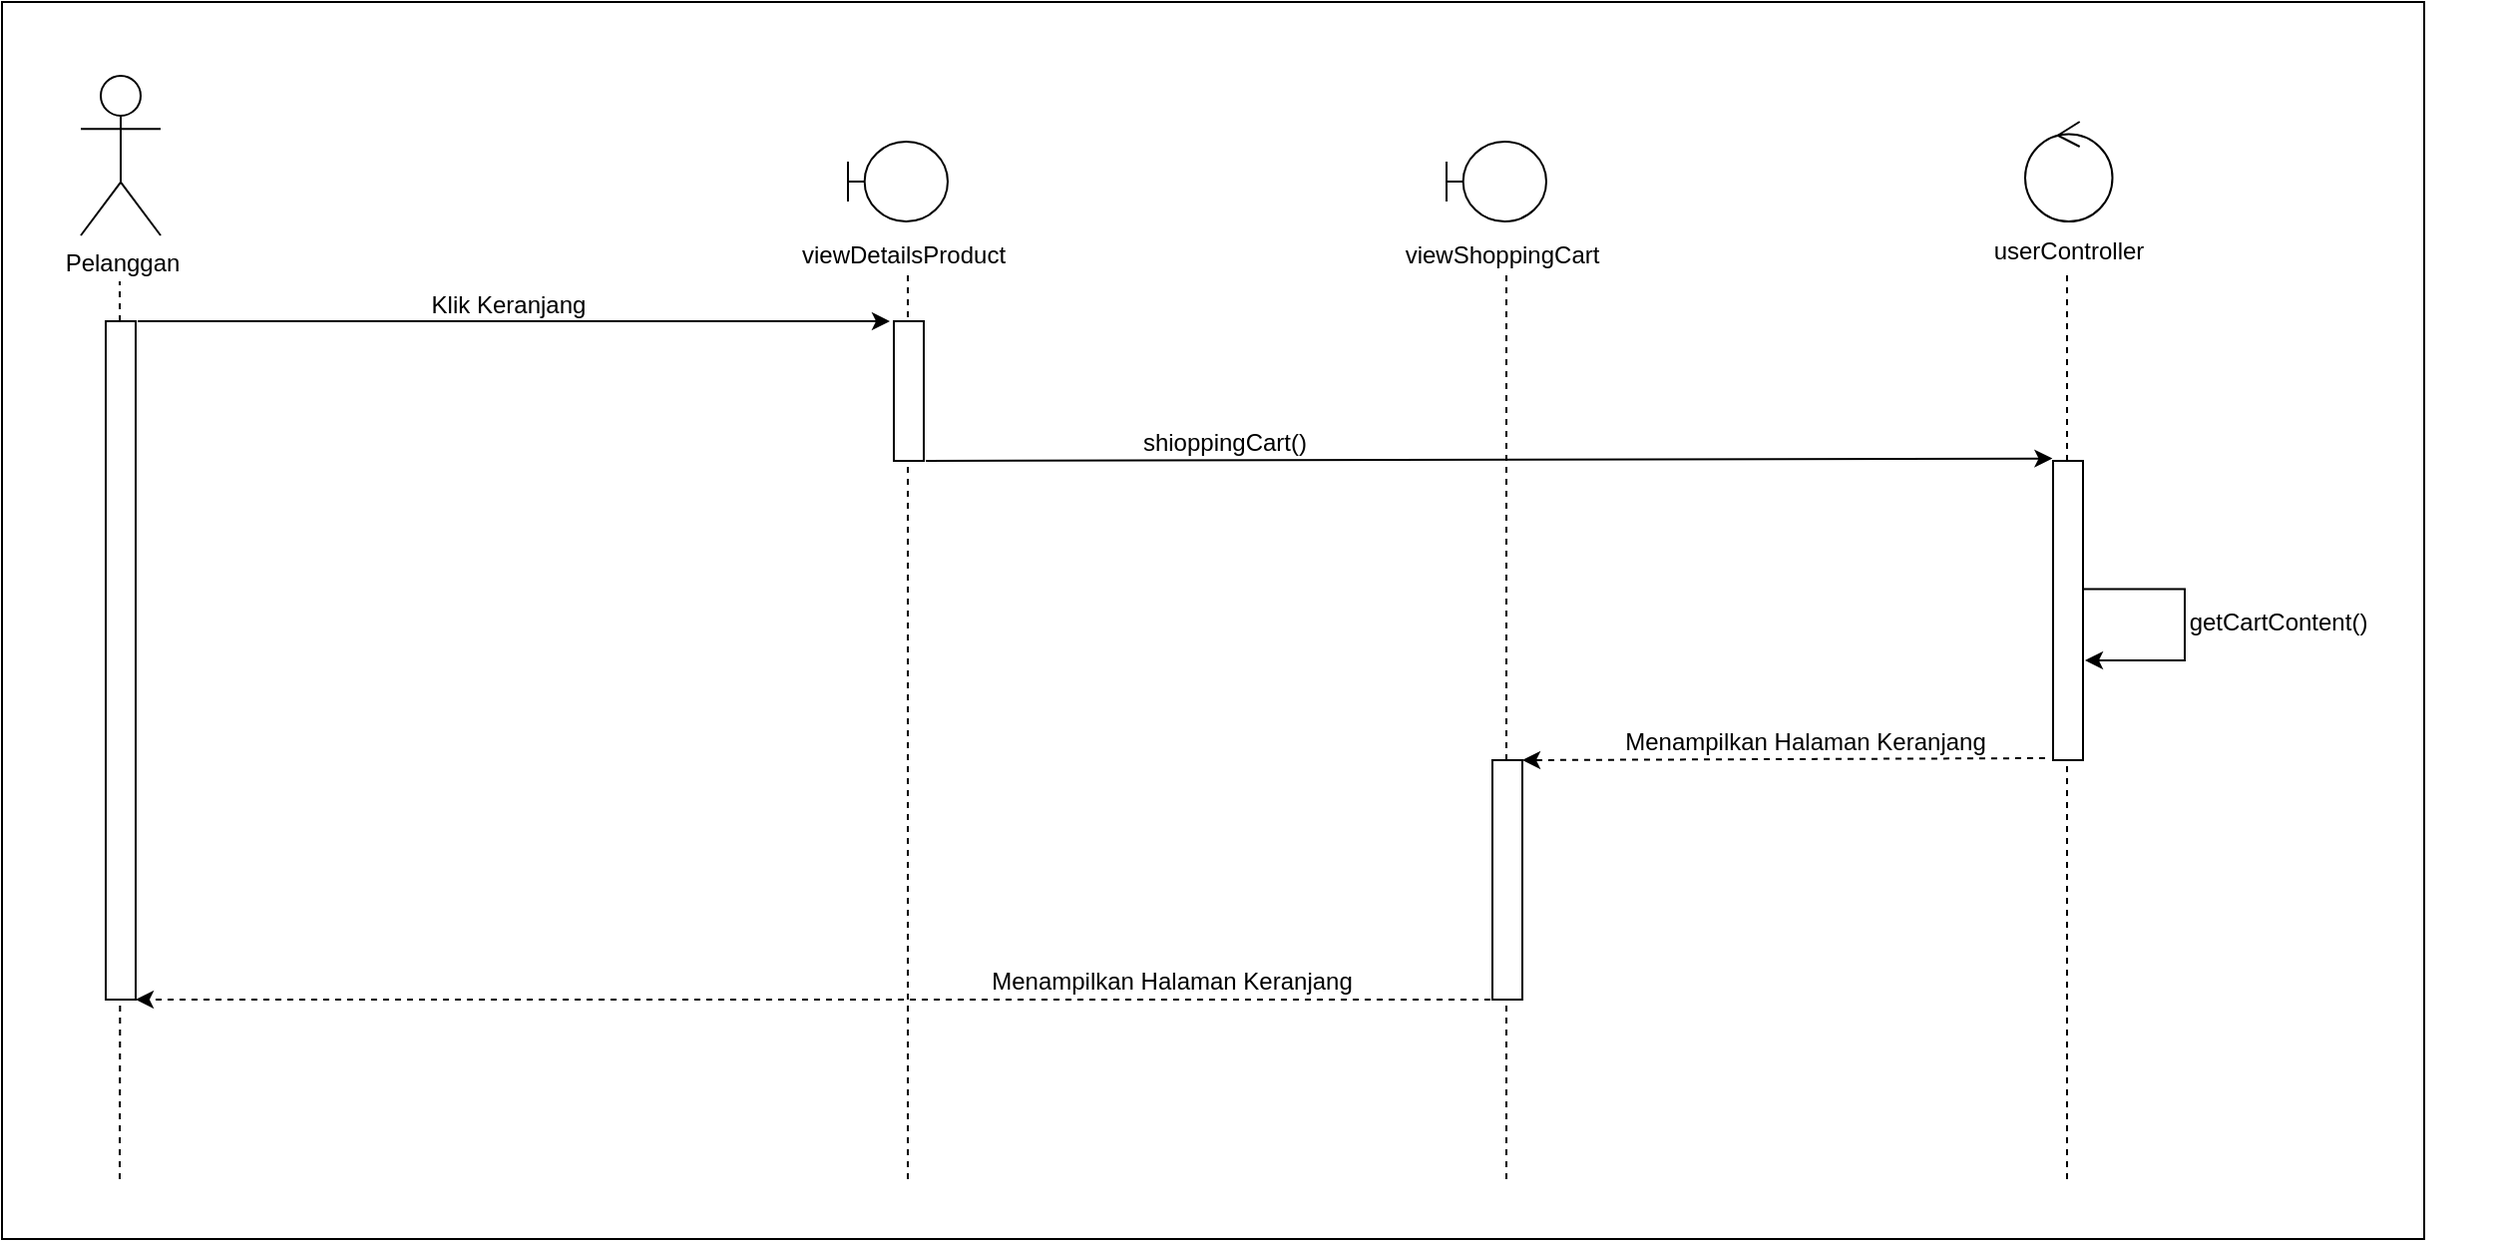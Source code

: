 <mxfile version="17.4.2" type="device"><diagram id="Q7fM2NUzctDl-phjsPWc" name="Page-1"><mxGraphModel dx="1422" dy="857" grid="1" gridSize="10" guides="1" tooltips="1" connect="1" arrows="1" fold="1" page="1" pageScale="1" pageWidth="850" pageHeight="1100" math="0" shadow="0"><root><mxCell id="0"/><mxCell id="1" parent="0"/><mxCell id="i375J603lu8Y40FX3CBU-41" value="" style="rounded=0;whiteSpace=wrap;html=1;" vertex="1" parent="1"><mxGeometry x="146" y="90" width="1214" height="620" as="geometry"/></mxCell><mxCell id="i375J603lu8Y40FX3CBU-2" value="Pelanggan" style="shape=umlActor;verticalLabelPosition=bottom;verticalAlign=top;html=1;outlineConnect=0;" vertex="1" parent="1"><mxGeometry x="185.5" y="127" width="40" height="80" as="geometry"/></mxCell><mxCell id="i375J603lu8Y40FX3CBU-3" value="" style="endArrow=none;dashed=1;html=1;rounded=0;startArrow=none;" edge="1" parent="1" source="i375J603lu8Y40FX3CBU-4"><mxGeometry width="50" height="50" relative="1" as="geometry"><mxPoint x="205" y="640" as="sourcePoint"/><mxPoint x="205" y="230" as="targetPoint"/></mxGeometry></mxCell><mxCell id="i375J603lu8Y40FX3CBU-4" value="" style="rounded=0;whiteSpace=wrap;html=1;" vertex="1" parent="1"><mxGeometry x="198" y="250" width="15" height="340" as="geometry"/></mxCell><mxCell id="i375J603lu8Y40FX3CBU-5" value="" style="endArrow=none;dashed=1;html=1;rounded=0;" edge="1" parent="1" target="i375J603lu8Y40FX3CBU-4"><mxGeometry width="50" height="50" relative="1" as="geometry"><mxPoint x="205" y="680" as="sourcePoint"/><mxPoint x="205" y="230" as="targetPoint"/></mxGeometry></mxCell><mxCell id="i375J603lu8Y40FX3CBU-6" value="" style="shape=umlBoundary;whiteSpace=wrap;html=1;" vertex="1" parent="1"><mxGeometry x="570" y="160" width="50" height="40" as="geometry"/></mxCell><mxCell id="i375J603lu8Y40FX3CBU-7" value="" style="endArrow=none;dashed=1;html=1;rounded=0;startArrow=none;" edge="1" parent="1"><mxGeometry width="50" height="50" relative="1" as="geometry"><mxPoint x="600" y="680" as="sourcePoint"/><mxPoint x="600" y="227" as="targetPoint"/></mxGeometry></mxCell><mxCell id="i375J603lu8Y40FX3CBU-8" value="" style="rounded=0;whiteSpace=wrap;html=1;" vertex="1" parent="1"><mxGeometry x="593" y="250" width="15" height="70" as="geometry"/></mxCell><mxCell id="i375J603lu8Y40FX3CBU-9" value="" style="ellipse;shape=umlControl;whiteSpace=wrap;html=1;" vertex="1" parent="1"><mxGeometry x="1160" y="150" width="43.75" height="50" as="geometry"/></mxCell><mxCell id="i375J603lu8Y40FX3CBU-10" value="" style="endArrow=none;dashed=1;html=1;rounded=0;startArrow=none;" edge="1" parent="1"><mxGeometry width="50" height="50" relative="1" as="geometry"><mxPoint x="1181.0" y="680" as="sourcePoint"/><mxPoint x="1181.0" y="227" as="targetPoint"/></mxGeometry></mxCell><mxCell id="i375J603lu8Y40FX3CBU-11" value="" style="rounded=0;whiteSpace=wrap;html=1;" vertex="1" parent="1"><mxGeometry x="1174" y="320" width="15" height="150" as="geometry"/></mxCell><mxCell id="i375J603lu8Y40FX3CBU-16" value="" style="endArrow=classic;html=1;rounded=0;exitX=1;exitY=0;exitDx=0;exitDy=0;" edge="1" parent="1"><mxGeometry width="50" height="50" relative="1" as="geometry"><mxPoint x="214" y="250.0" as="sourcePoint"/><mxPoint x="591" y="250" as="targetPoint"/></mxGeometry></mxCell><mxCell id="i375J603lu8Y40FX3CBU-17" value="" style="endArrow=classic;html=1;rounded=0;entryX=-0.02;entryY=-0.001;entryDx=0;entryDy=0;entryPerimeter=0;" edge="1" parent="1"><mxGeometry width="50" height="50" relative="1" as="geometry"><mxPoint x="609" y="320" as="sourcePoint"/><mxPoint x="1173.7" y="318.8" as="targetPoint"/></mxGeometry></mxCell><mxCell id="i375J603lu8Y40FX3CBU-20" value="" style="endArrow=classic;html=1;rounded=0;dashed=1;" edge="1" parent="1"><mxGeometry width="50" height="50" relative="1" as="geometry"><mxPoint x="1170" y="469" as="sourcePoint"/><mxPoint x="908" y="470" as="targetPoint"/></mxGeometry></mxCell><mxCell id="i375J603lu8Y40FX3CBU-21" value="" style="endArrow=classic;html=1;rounded=0;dashed=1;entryX=1;entryY=1;entryDx=0;entryDy=0;" edge="1" parent="1" target="i375J603lu8Y40FX3CBU-4"><mxGeometry width="50" height="50" relative="1" as="geometry"><mxPoint x="892" y="590" as="sourcePoint"/><mxPoint x="220" y="589" as="targetPoint"/></mxGeometry></mxCell><mxCell id="i375J603lu8Y40FX3CBU-22" value="viewDetailsProduct" style="text;html=1;strokeColor=none;fillColor=none;align=center;verticalAlign=middle;whiteSpace=wrap;rounded=0;" vertex="1" parent="1"><mxGeometry x="568" y="202" width="60" height="30" as="geometry"/></mxCell><mxCell id="i375J603lu8Y40FX3CBU-23" value="userController" style="text;html=1;strokeColor=none;fillColor=none;align=center;verticalAlign=middle;whiteSpace=wrap;rounded=0;" vertex="1" parent="1"><mxGeometry x="1151.5" y="200" width="60" height="30" as="geometry"/></mxCell><mxCell id="i375J603lu8Y40FX3CBU-25" value="Klik Keranjang" style="text;html=1;strokeColor=none;fillColor=none;align=center;verticalAlign=middle;whiteSpace=wrap;rounded=0;" vertex="1" parent="1"><mxGeometry x="350" y="227" width="100" height="30" as="geometry"/></mxCell><mxCell id="i375J603lu8Y40FX3CBU-26" value="shioppingCart()" style="text;html=1;strokeColor=none;fillColor=none;align=center;verticalAlign=middle;whiteSpace=wrap;rounded=0;" vertex="1" parent="1"><mxGeometry x="709" y="296" width="100" height="30" as="geometry"/></mxCell><mxCell id="i375J603lu8Y40FX3CBU-29" value="Menampilkan Halaman Keranjang" style="text;html=1;strokeColor=none;fillColor=none;align=center;verticalAlign=middle;whiteSpace=wrap;rounded=0;" vertex="1" parent="1"><mxGeometry x="940" y="446" width="220" height="30" as="geometry"/></mxCell><mxCell id="i375J603lu8Y40FX3CBU-30" value="Menampilkan Halaman Keranjang" style="text;html=1;strokeColor=none;fillColor=none;align=center;verticalAlign=middle;whiteSpace=wrap;rounded=0;" vertex="1" parent="1"><mxGeometry x="610" y="566" width="245" height="30" as="geometry"/></mxCell><mxCell id="i375J603lu8Y40FX3CBU-31" value="" style="shape=umlBoundary;whiteSpace=wrap;html=1;" vertex="1" parent="1"><mxGeometry x="870" y="160" width="50" height="40" as="geometry"/></mxCell><mxCell id="i375J603lu8Y40FX3CBU-32" value="" style="endArrow=none;dashed=1;html=1;rounded=0;startArrow=none;" edge="1" parent="1"><mxGeometry width="50" height="50" relative="1" as="geometry"><mxPoint x="900" y="680" as="sourcePoint"/><mxPoint x="900" y="227" as="targetPoint"/></mxGeometry></mxCell><mxCell id="i375J603lu8Y40FX3CBU-33" value="" style="rounded=0;whiteSpace=wrap;html=1;" vertex="1" parent="1"><mxGeometry x="893" y="470" width="15" height="120" as="geometry"/></mxCell><mxCell id="i375J603lu8Y40FX3CBU-34" value="viewShoppingCart" style="text;html=1;strokeColor=none;fillColor=none;align=center;verticalAlign=middle;whiteSpace=wrap;rounded=0;" vertex="1" parent="1"><mxGeometry x="868" y="202" width="60" height="30" as="geometry"/></mxCell><mxCell id="i375J603lu8Y40FX3CBU-39" value="" style="endArrow=classic;html=1;rounded=0;edgeStyle=orthogonalEdgeStyle;exitX=1.011;exitY=0.428;exitDx=0;exitDy=0;exitPerimeter=0;" edge="1" parent="1" source="i375J603lu8Y40FX3CBU-11"><mxGeometry width="50" height="50" relative="1" as="geometry"><mxPoint x="1240" y="380" as="sourcePoint"/><mxPoint x="1190" y="420" as="targetPoint"/><Array as="points"><mxPoint x="1240" y="384"/></Array></mxGeometry></mxCell><mxCell id="i375J603lu8Y40FX3CBU-40" value="getCartContent()" style="text;html=1;strokeColor=none;fillColor=none;align=center;verticalAlign=middle;whiteSpace=wrap;rounded=0;" vertex="1" parent="1"><mxGeometry x="1177" y="386" width="220" height="30" as="geometry"/></mxCell></root></mxGraphModel></diagram></mxfile>